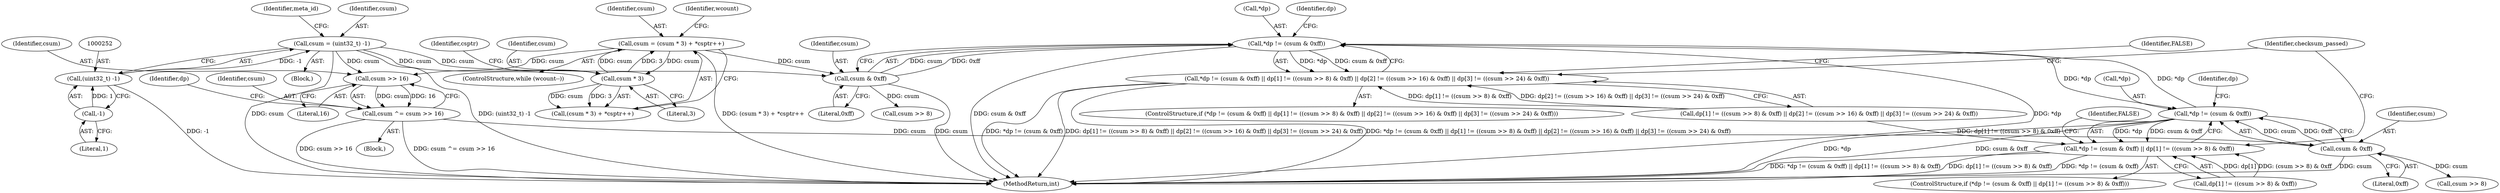 digraph "0_WavPack_bba5389dc598a92bdf2b297c3ea34620b6679b5b@pointer" {
"1000288" [label="(Call,*dp != (csum & 0xff))"];
"1000334" [label="(Call,*dp != (csum & 0xff))"];
"1000288" [label="(Call,*dp != (csum & 0xff))"];
"1000291" [label="(Call,csum & 0xff)"];
"1000272" [label="(Call,csum = (csum * 3) + *csptr++)"];
"1000275" [label="(Call,csum * 3)"];
"1000249" [label="(Call,csum = (uint32_t) -1)"];
"1000251" [label="(Call,(uint32_t) -1)"];
"1000253" [label="(Call,-1)"];
"1000337" [label="(Call,csum & 0xff)"];
"1000327" [label="(Call,csum ^= csum >> 16)"];
"1000329" [label="(Call,csum >> 16)"];
"1000287" [label="(Call,*dp != (csum & 0xff) || dp[1] != ((csum >> 8) & 0xff) || dp[2] != ((csum >> 16) & 0xff) || dp[3] != ((csum >> 24) & 0xff))"];
"1000333" [label="(Call,*dp != (csum & 0xff) || dp[1] != ((csum >> 8) & 0xff))"];
"1000258" [label="(Identifier,meta_id)"];
"1000294" [label="(Call,dp[1] != ((csum >> 8) & 0xff) || dp[2] != ((csum >> 16) & 0xff) || dp[3] != ((csum >> 24) & 0xff))"];
"1000288" [label="(Call,*dp != (csum & 0xff))"];
"1000330" [label="(Identifier,csum)"];
"1000338" [label="(Identifier,csum)"];
"1000336" [label="(Identifier,dp)"];
"1000289" [label="(Call,*dp)"];
"1000254" [label="(Literal,1)"];
"1000275" [label="(Call,csum * 3)"];
"1000280" [label="(Identifier,csptr)"];
"1000291" [label="(Call,csum & 0xff)"];
"1000329" [label="(Call,csum >> 16)"];
"1000277" [label="(Literal,3)"];
"1000324" [label="(Identifier,FALSE)"];
"1000342" [label="(Identifier,dp)"];
"1000286" [label="(ControlStructure,if (*dp != (csum & 0xff) || dp[1] != ((csum >> 8) & 0xff) || dp[2] != ((csum >> 16) & 0xff) || dp[3] != ((csum >> 24) & 0xff)))"];
"1000253" [label="(Call,-1)"];
"1000333" [label="(Call,*dp != (csum & 0xff) || dp[1] != ((csum >> 8) & 0xff))"];
"1000337" [label="(Call,csum & 0xff)"];
"1000335" [label="(Call,*dp)"];
"1000292" [label="(Identifier,csum)"];
"1000251" [label="(Call,(uint32_t) -1)"];
"1000269" [label="(ControlStructure,while (wcount--))"];
"1000250" [label="(Identifier,csum)"];
"1000272" [label="(Call,csum = (csum * 3) + *csptr++)"];
"1000327" [label="(Call,csum ^= csum >> 16)"];
"1000229" [label="(Block,)"];
"1000345" [label="(Call,csum >> 8)"];
"1000328" [label="(Identifier,csum)"];
"1000249" [label="(Call,csum = (uint32_t) -1)"];
"1000375" [label="(MethodReturn,int)"];
"1000273" [label="(Identifier,csum)"];
"1000332" [label="(ControlStructure,if (*dp != (csum & 0xff) || dp[1] != ((csum >> 8) & 0xff)))"];
"1000326" [label="(Block,)"];
"1000352" [label="(Identifier,checksum_passed)"];
"1000331" [label="(Literal,16)"];
"1000271" [label="(Identifier,wcount)"];
"1000297" [label="(Identifier,dp)"];
"1000300" [label="(Call,csum >> 8)"];
"1000287" [label="(Call,*dp != (csum & 0xff) || dp[1] != ((csum >> 8) & 0xff) || dp[2] != ((csum >> 16) & 0xff) || dp[3] != ((csum >> 24) & 0xff))"];
"1000293" [label="(Literal,0xff)"];
"1000340" [label="(Call,dp[1] != ((csum >> 8) & 0xff))"];
"1000350" [label="(Identifier,FALSE)"];
"1000334" [label="(Call,*dp != (csum & 0xff))"];
"1000339" [label="(Literal,0xff)"];
"1000276" [label="(Identifier,csum)"];
"1000274" [label="(Call,(csum * 3) + *csptr++)"];
"1000288" -> "1000287"  [label="AST: "];
"1000288" -> "1000291"  [label="CFG: "];
"1000289" -> "1000288"  [label="AST: "];
"1000291" -> "1000288"  [label="AST: "];
"1000297" -> "1000288"  [label="CFG: "];
"1000287" -> "1000288"  [label="CFG: "];
"1000288" -> "1000375"  [label="DDG: csum & 0xff"];
"1000288" -> "1000375"  [label="DDG: *dp"];
"1000288" -> "1000287"  [label="DDG: *dp"];
"1000288" -> "1000287"  [label="DDG: csum & 0xff"];
"1000334" -> "1000288"  [label="DDG: *dp"];
"1000291" -> "1000288"  [label="DDG: csum"];
"1000291" -> "1000288"  [label="DDG: 0xff"];
"1000288" -> "1000334"  [label="DDG: *dp"];
"1000334" -> "1000333"  [label="AST: "];
"1000334" -> "1000337"  [label="CFG: "];
"1000335" -> "1000334"  [label="AST: "];
"1000337" -> "1000334"  [label="AST: "];
"1000342" -> "1000334"  [label="CFG: "];
"1000333" -> "1000334"  [label="CFG: "];
"1000334" -> "1000375"  [label="DDG: csum & 0xff"];
"1000334" -> "1000375"  [label="DDG: *dp"];
"1000334" -> "1000333"  [label="DDG: *dp"];
"1000334" -> "1000333"  [label="DDG: csum & 0xff"];
"1000337" -> "1000334"  [label="DDG: csum"];
"1000337" -> "1000334"  [label="DDG: 0xff"];
"1000291" -> "1000293"  [label="CFG: "];
"1000292" -> "1000291"  [label="AST: "];
"1000293" -> "1000291"  [label="AST: "];
"1000291" -> "1000375"  [label="DDG: csum"];
"1000272" -> "1000291"  [label="DDG: csum"];
"1000249" -> "1000291"  [label="DDG: csum"];
"1000291" -> "1000300"  [label="DDG: csum"];
"1000272" -> "1000269"  [label="AST: "];
"1000272" -> "1000274"  [label="CFG: "];
"1000273" -> "1000272"  [label="AST: "];
"1000274" -> "1000272"  [label="AST: "];
"1000271" -> "1000272"  [label="CFG: "];
"1000272" -> "1000375"  [label="DDG: (csum * 3) + *csptr++"];
"1000275" -> "1000272"  [label="DDG: csum"];
"1000275" -> "1000272"  [label="DDG: 3"];
"1000272" -> "1000275"  [label="DDG: csum"];
"1000272" -> "1000329"  [label="DDG: csum"];
"1000275" -> "1000274"  [label="AST: "];
"1000275" -> "1000277"  [label="CFG: "];
"1000276" -> "1000275"  [label="AST: "];
"1000277" -> "1000275"  [label="AST: "];
"1000280" -> "1000275"  [label="CFG: "];
"1000275" -> "1000274"  [label="DDG: csum"];
"1000275" -> "1000274"  [label="DDG: 3"];
"1000249" -> "1000275"  [label="DDG: csum"];
"1000249" -> "1000229"  [label="AST: "];
"1000249" -> "1000251"  [label="CFG: "];
"1000250" -> "1000249"  [label="AST: "];
"1000251" -> "1000249"  [label="AST: "];
"1000258" -> "1000249"  [label="CFG: "];
"1000249" -> "1000375"  [label="DDG: (uint32_t) -1"];
"1000249" -> "1000375"  [label="DDG: csum"];
"1000251" -> "1000249"  [label="DDG: -1"];
"1000249" -> "1000329"  [label="DDG: csum"];
"1000251" -> "1000253"  [label="CFG: "];
"1000252" -> "1000251"  [label="AST: "];
"1000253" -> "1000251"  [label="AST: "];
"1000251" -> "1000375"  [label="DDG: -1"];
"1000253" -> "1000251"  [label="DDG: 1"];
"1000253" -> "1000254"  [label="CFG: "];
"1000254" -> "1000253"  [label="AST: "];
"1000337" -> "1000339"  [label="CFG: "];
"1000338" -> "1000337"  [label="AST: "];
"1000339" -> "1000337"  [label="AST: "];
"1000337" -> "1000375"  [label="DDG: csum"];
"1000327" -> "1000337"  [label="DDG: csum"];
"1000337" -> "1000345"  [label="DDG: csum"];
"1000327" -> "1000326"  [label="AST: "];
"1000327" -> "1000329"  [label="CFG: "];
"1000328" -> "1000327"  [label="AST: "];
"1000329" -> "1000327"  [label="AST: "];
"1000336" -> "1000327"  [label="CFG: "];
"1000327" -> "1000375"  [label="DDG: csum >> 16"];
"1000327" -> "1000375"  [label="DDG: csum ^= csum >> 16"];
"1000329" -> "1000327"  [label="DDG: csum"];
"1000329" -> "1000327"  [label="DDG: 16"];
"1000329" -> "1000331"  [label="CFG: "];
"1000330" -> "1000329"  [label="AST: "];
"1000331" -> "1000329"  [label="AST: "];
"1000287" -> "1000286"  [label="AST: "];
"1000287" -> "1000294"  [label="CFG: "];
"1000294" -> "1000287"  [label="AST: "];
"1000324" -> "1000287"  [label="CFG: "];
"1000352" -> "1000287"  [label="CFG: "];
"1000287" -> "1000375"  [label="DDG: dp[1] != ((csum >> 8) & 0xff) || dp[2] != ((csum >> 16) & 0xff) || dp[3] != ((csum >> 24) & 0xff)"];
"1000287" -> "1000375"  [label="DDG: *dp != (csum & 0xff) || dp[1] != ((csum >> 8) & 0xff) || dp[2] != ((csum >> 16) & 0xff) || dp[3] != ((csum >> 24) & 0xff)"];
"1000287" -> "1000375"  [label="DDG: *dp != (csum & 0xff)"];
"1000294" -> "1000287"  [label="DDG: dp[1] != ((csum >> 8) & 0xff)"];
"1000294" -> "1000287"  [label="DDG: dp[2] != ((csum >> 16) & 0xff) || dp[3] != ((csum >> 24) & 0xff)"];
"1000333" -> "1000332"  [label="AST: "];
"1000333" -> "1000340"  [label="CFG: "];
"1000340" -> "1000333"  [label="AST: "];
"1000350" -> "1000333"  [label="CFG: "];
"1000352" -> "1000333"  [label="CFG: "];
"1000333" -> "1000375"  [label="DDG: *dp != (csum & 0xff)"];
"1000333" -> "1000375"  [label="DDG: *dp != (csum & 0xff) || dp[1] != ((csum >> 8) & 0xff)"];
"1000333" -> "1000375"  [label="DDG: dp[1] != ((csum >> 8) & 0xff)"];
"1000340" -> "1000333"  [label="DDG: dp[1]"];
"1000340" -> "1000333"  [label="DDG: (csum >> 8) & 0xff"];
"1000294" -> "1000333"  [label="DDG: dp[1] != ((csum >> 8) & 0xff)"];
}
